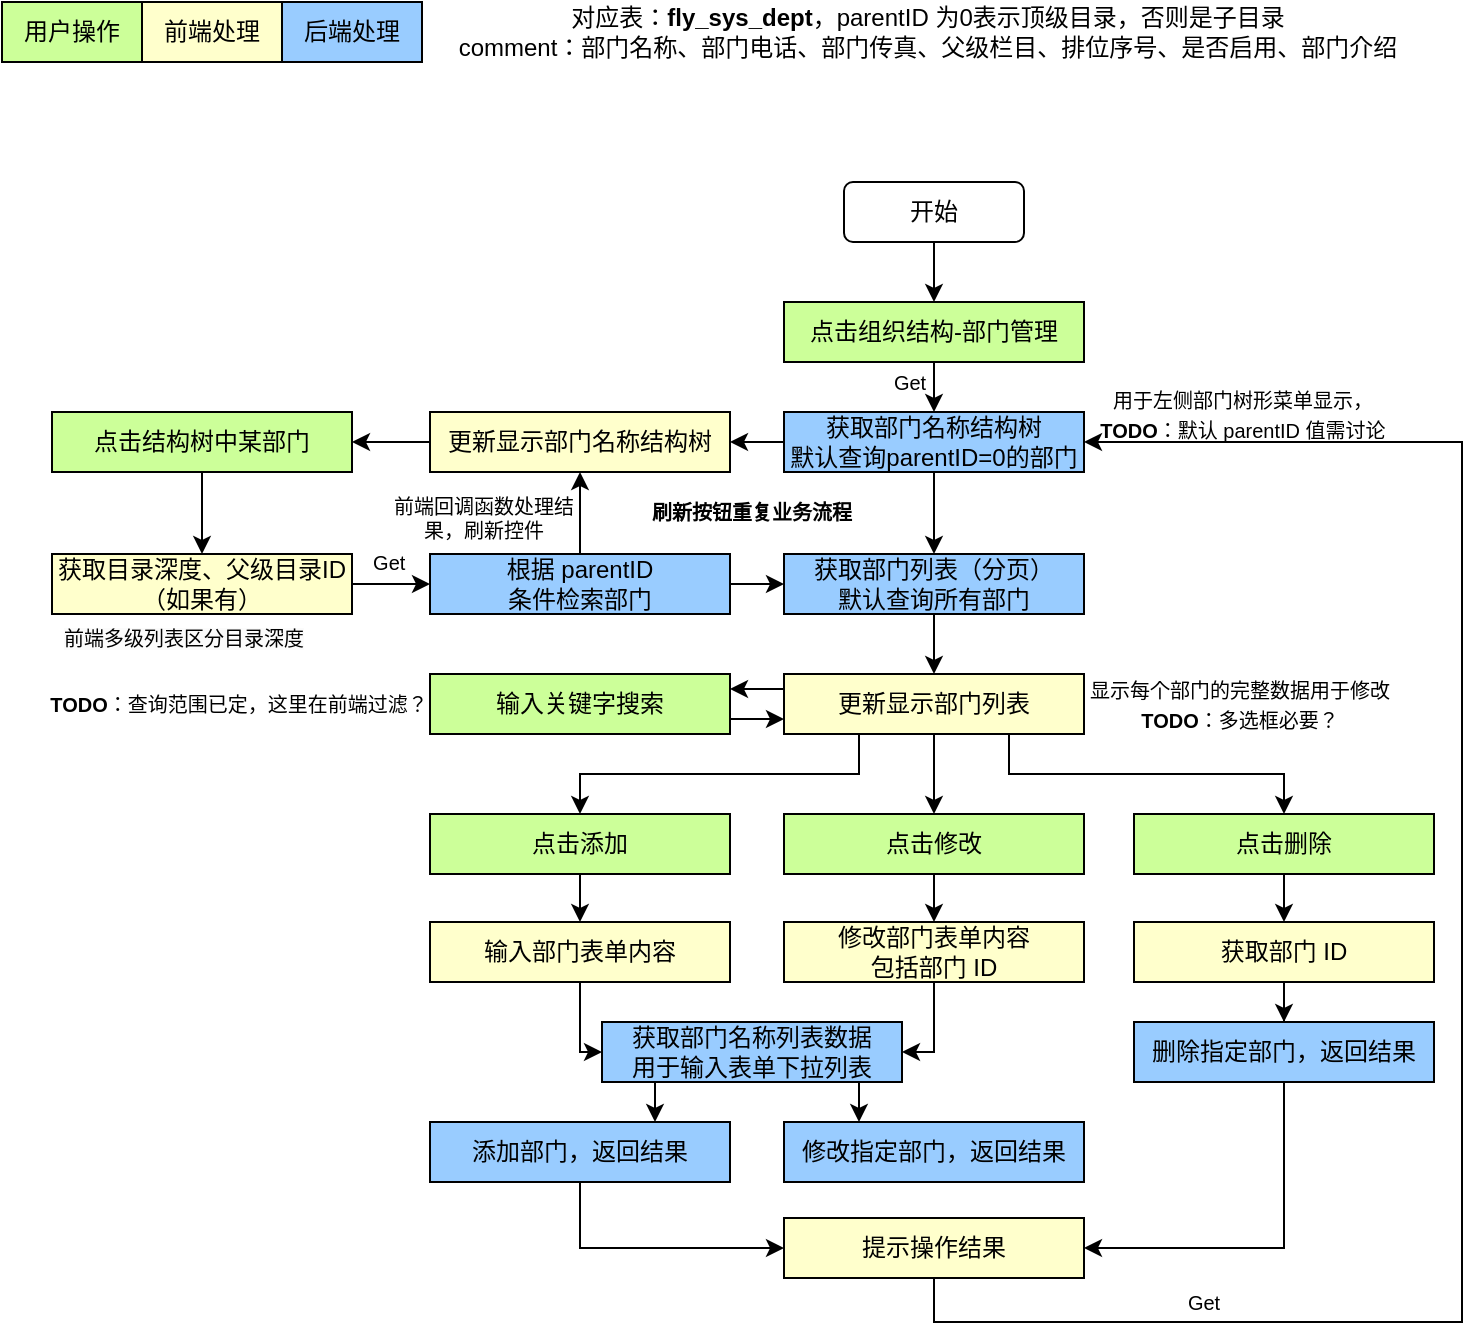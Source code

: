 <mxfile version="20.8.16" type="device"><diagram id="C5RBs43oDa-KdzZeNtuy" name="Page-1"><mxGraphModel dx="1460" dy="715" grid="1" gridSize="10" guides="1" tooltips="1" connect="1" arrows="1" fold="1" page="1" pageScale="1" pageWidth="827" pageHeight="1169" math="0" shadow="0"><root><mxCell id="WIyWlLk6GJQsqaUBKTNV-0"/><mxCell id="WIyWlLk6GJQsqaUBKTNV-1" parent="WIyWlLk6GJQsqaUBKTNV-0"/><mxCell id="jozBLo_p_kuNb7rQ-fd4-2" style="edgeStyle=orthogonalEdgeStyle;rounded=0;orthogonalLoop=1;jettySize=auto;html=1;exitX=0.5;exitY=1;exitDx=0;exitDy=0;entryX=0.5;entryY=0;entryDx=0;entryDy=0;" parent="WIyWlLk6GJQsqaUBKTNV-1" source="jozBLo_p_kuNb7rQ-fd4-0" target="jozBLo_p_kuNb7rQ-fd4-1" edge="1"><mxGeometry relative="1" as="geometry"/></mxCell><mxCell id="jozBLo_p_kuNb7rQ-fd4-0" value="开始" style="rounded=1;whiteSpace=wrap;html=1;" parent="WIyWlLk6GJQsqaUBKTNV-1" vertex="1"><mxGeometry x="421" y="90" width="90" height="30" as="geometry"/></mxCell><mxCell id="jozBLo_p_kuNb7rQ-fd4-72" style="edgeStyle=orthogonalEdgeStyle;rounded=0;orthogonalLoop=1;jettySize=auto;html=1;exitX=0.5;exitY=1;exitDx=0;exitDy=0;entryX=0.5;entryY=0;entryDx=0;entryDy=0;fontSize=10;" parent="WIyWlLk6GJQsqaUBKTNV-1" source="jozBLo_p_kuNb7rQ-fd4-1" target="jozBLo_p_kuNb7rQ-fd4-17" edge="1"><mxGeometry relative="1" as="geometry"/></mxCell><mxCell id="jozBLo_p_kuNb7rQ-fd4-1" value="点击组织结构-部门管理" style="rounded=0;whiteSpace=wrap;html=1;fillColor=#CCFF99;" parent="WIyWlLk6GJQsqaUBKTNV-1" vertex="1"><mxGeometry x="391" y="150" width="150" height="30" as="geometry"/></mxCell><mxCell id="jozBLo_p_kuNb7rQ-fd4-69" value="" style="edgeStyle=orthogonalEdgeStyle;rounded=0;orthogonalLoop=1;jettySize=auto;html=1;fontSize=10;" parent="WIyWlLk6GJQsqaUBKTNV-1" source="jozBLo_p_kuNb7rQ-fd4-4" target="jozBLo_p_kuNb7rQ-fd4-63" edge="1"><mxGeometry relative="1" as="geometry"/></mxCell><mxCell id="jozBLo_p_kuNb7rQ-fd4-4" value="获取部门列表（分页）&lt;br&gt;默认查询所有部门" style="rounded=0;whiteSpace=wrap;html=1;fillColor=#99CCFF;" parent="WIyWlLk6GJQsqaUBKTNV-1" vertex="1"><mxGeometry x="391" y="276" width="150" height="30" as="geometry"/></mxCell><mxCell id="jozBLo_p_kuNb7rQ-fd4-13" value="对应表：&lt;b&gt;fly_sys_dept&lt;/b&gt;，parentID 为0表示顶级目录，否则是子目录&lt;br&gt;comment：部门名称、部门电话、部门传真、父级栏目、排位序号、是否启用、部门介绍" style="text;html=1;strokeColor=none;fillColor=none;align=center;verticalAlign=middle;whiteSpace=wrap;rounded=0;" parent="WIyWlLk6GJQsqaUBKTNV-1" vertex="1"><mxGeometry x="210" width="506" height="30" as="geometry"/></mxCell><mxCell id="jozBLo_p_kuNb7rQ-fd4-77" style="edgeStyle=orthogonalEdgeStyle;rounded=0;orthogonalLoop=1;jettySize=auto;html=1;exitX=0.5;exitY=1;exitDx=0;exitDy=0;entryX=0.5;entryY=0;entryDx=0;entryDy=0;fontSize=10;" parent="WIyWlLk6GJQsqaUBKTNV-1" source="jozBLo_p_kuNb7rQ-fd4-17" target="jozBLo_p_kuNb7rQ-fd4-4" edge="1"><mxGeometry relative="1" as="geometry"/></mxCell><mxCell id="jozBLo_p_kuNb7rQ-fd4-81" style="edgeStyle=orthogonalEdgeStyle;rounded=0;orthogonalLoop=1;jettySize=auto;html=1;exitX=0;exitY=0.5;exitDx=0;exitDy=0;fontSize=10;" parent="WIyWlLk6GJQsqaUBKTNV-1" source="jozBLo_p_kuNb7rQ-fd4-17" target="jozBLo_p_kuNb7rQ-fd4-52" edge="1"><mxGeometry relative="1" as="geometry"/></mxCell><mxCell id="jozBLo_p_kuNb7rQ-fd4-17" value="获取部门名称结构树&lt;br&gt;默认查询parentID=0的部门" style="rounded=0;whiteSpace=wrap;html=1;fillColor=#99CCFF;" parent="WIyWlLk6GJQsqaUBKTNV-1" vertex="1"><mxGeometry x="391" y="205" width="150" height="30" as="geometry"/></mxCell><mxCell id="jozBLo_p_kuNb7rQ-fd4-38" value="&lt;font style=&quot;font-size: 10px;&quot;&gt;用于左侧部门树形菜单显示，&lt;br&gt;&lt;b&gt;TODO&lt;/b&gt;：默认 parentID 值需讨论&lt;br&gt;&lt;/font&gt;" style="text;html=1;strokeColor=none;fillColor=none;align=center;verticalAlign=middle;whiteSpace=wrap;rounded=0;" parent="WIyWlLk6GJQsqaUBKTNV-1" vertex="1"><mxGeometry x="541" y="180" width="159" height="52.5" as="geometry"/></mxCell><mxCell id="jozBLo_p_kuNb7rQ-fd4-45" value="" style="edgeStyle=orthogonalEdgeStyle;rounded=0;orthogonalLoop=1;jettySize=auto;html=1;" parent="WIyWlLk6GJQsqaUBKTNV-1" source="jozBLo_p_kuNb7rQ-fd4-41" target="jozBLo_p_kuNb7rQ-fd4-44" edge="1"><mxGeometry relative="1" as="geometry"/></mxCell><mxCell id="jozBLo_p_kuNb7rQ-fd4-41" value="点击结构树中某部门" style="rounded=0;whiteSpace=wrap;html=1;fillColor=#CCFF99;" parent="WIyWlLk6GJQsqaUBKTNV-1" vertex="1"><mxGeometry x="25" y="205" width="150" height="30" as="geometry"/></mxCell><mxCell id="jozBLo_p_kuNb7rQ-fd4-75" value="" style="edgeStyle=orthogonalEdgeStyle;rounded=0;orthogonalLoop=1;jettySize=auto;html=1;fontSize=10;" parent="WIyWlLk6GJQsqaUBKTNV-1" source="jozBLo_p_kuNb7rQ-fd4-44" target="jozBLo_p_kuNb7rQ-fd4-54" edge="1"><mxGeometry relative="1" as="geometry"/></mxCell><mxCell id="jozBLo_p_kuNb7rQ-fd4-44" value="获取目录深度、父级目录ID（如果有）" style="rounded=0;whiteSpace=wrap;html=1;fillColor=#FFFFCC;" parent="WIyWlLk6GJQsqaUBKTNV-1" vertex="1"><mxGeometry x="25" y="276" width="150" height="30" as="geometry"/></mxCell><mxCell id="jozBLo_p_kuNb7rQ-fd4-47" value="用户操作" style="rounded=0;whiteSpace=wrap;html=1;fillColor=#CCFF99;" parent="WIyWlLk6GJQsqaUBKTNV-1" vertex="1"><mxGeometry width="70" height="30" as="geometry"/></mxCell><mxCell id="jozBLo_p_kuNb7rQ-fd4-48" value="后端处理" style="rounded=0;whiteSpace=wrap;html=1;fillColor=#99CCFF;" parent="WIyWlLk6GJQsqaUBKTNV-1" vertex="1"><mxGeometry x="140" width="70" height="30" as="geometry"/></mxCell><mxCell id="jozBLo_p_kuNb7rQ-fd4-49" value="前端处理" style="rounded=0;whiteSpace=wrap;html=1;fillColor=#FFFFCC;" parent="WIyWlLk6GJQsqaUBKTNV-1" vertex="1"><mxGeometry x="70" width="70" height="30" as="geometry"/></mxCell><mxCell id="jozBLo_p_kuNb7rQ-fd4-74" value="" style="edgeStyle=orthogonalEdgeStyle;rounded=0;orthogonalLoop=1;jettySize=auto;html=1;fontSize=10;" parent="WIyWlLk6GJQsqaUBKTNV-1" source="jozBLo_p_kuNb7rQ-fd4-52" target="jozBLo_p_kuNb7rQ-fd4-41" edge="1"><mxGeometry relative="1" as="geometry"/></mxCell><mxCell id="jozBLo_p_kuNb7rQ-fd4-52" value="更新显示部门名称结构树" style="rounded=0;whiteSpace=wrap;html=1;fillColor=#FFFFCC;" parent="WIyWlLk6GJQsqaUBKTNV-1" vertex="1"><mxGeometry x="214" y="205" width="150" height="30" as="geometry"/></mxCell><mxCell id="jozBLo_p_kuNb7rQ-fd4-55" value="" style="edgeStyle=orthogonalEdgeStyle;rounded=0;orthogonalLoop=1;jettySize=auto;html=1;fontSize=10;entryX=0.5;entryY=1;entryDx=0;entryDy=0;" parent="WIyWlLk6GJQsqaUBKTNV-1" source="jozBLo_p_kuNb7rQ-fd4-54" target="jozBLo_p_kuNb7rQ-fd4-52" edge="1"><mxGeometry relative="1" as="geometry"/></mxCell><mxCell id="jozBLo_p_kuNb7rQ-fd4-82" value="" style="edgeStyle=orthogonalEdgeStyle;rounded=0;orthogonalLoop=1;jettySize=auto;html=1;fontSize=10;" parent="WIyWlLk6GJQsqaUBKTNV-1" source="jozBLo_p_kuNb7rQ-fd4-54" target="jozBLo_p_kuNb7rQ-fd4-4" edge="1"><mxGeometry relative="1" as="geometry"/></mxCell><mxCell id="jozBLo_p_kuNb7rQ-fd4-54" value="根据 parentID &lt;br&gt;条件检索部门" style="rounded=0;whiteSpace=wrap;html=1;fillColor=#99CCFF;" parent="WIyWlLk6GJQsqaUBKTNV-1" vertex="1"><mxGeometry x="214" y="276" width="150" height="30" as="geometry"/></mxCell><mxCell id="jozBLo_p_kuNb7rQ-fd4-57" value="Get&amp;nbsp;" style="text;html=1;strokeColor=none;fillColor=none;align=center;verticalAlign=middle;whiteSpace=wrap;rounded=0;fontSize=10;" parent="WIyWlLk6GJQsqaUBKTNV-1" vertex="1"><mxGeometry x="160" y="270" width="70" height="20" as="geometry"/></mxCell><mxCell id="jozBLo_p_kuNb7rQ-fd4-58" value="Get" style="text;html=1;strokeColor=none;fillColor=none;align=center;verticalAlign=middle;whiteSpace=wrap;rounded=0;fontSize=10;" parent="WIyWlLk6GJQsqaUBKTNV-1" vertex="1"><mxGeometry x="419" y="180" width="70" height="20" as="geometry"/></mxCell><mxCell id="jozBLo_p_kuNb7rQ-fd4-59" value="前端回调函数处理结果，刷新控件" style="text;html=1;strokeColor=none;fillColor=none;align=center;verticalAlign=middle;whiteSpace=wrap;rounded=0;fontSize=10;" parent="WIyWlLk6GJQsqaUBKTNV-1" vertex="1"><mxGeometry x="191" y="243" width="100" height="30" as="geometry"/></mxCell><mxCell id="jozBLo_p_kuNb7rQ-fd4-60" value="&lt;span style=&quot;color: rgb(0, 0, 0); font-family: Helvetica; font-size: 10px; font-style: normal; font-variant-ligatures: normal; font-variant-caps: normal; font-weight: 400; letter-spacing: normal; orphans: 2; text-align: center; text-indent: 0px; text-transform: none; widows: 2; word-spacing: 0px; -webkit-text-stroke-width: 0px; background-color: rgb(251, 251, 251); text-decoration-thickness: initial; text-decoration-style: initial; text-decoration-color: initial; float: none; display: inline !important;&quot;&gt;前端多级列表区分目录深度&lt;/span&gt;" style="text;whiteSpace=wrap;html=1;fontSize=10;" parent="WIyWlLk6GJQsqaUBKTNV-1" vertex="1"><mxGeometry x="29" y="306" width="150" height="27" as="geometry"/></mxCell><mxCell id="jozBLo_p_kuNb7rQ-fd4-61" value="&lt;font style=&quot;font-size: 10px;&quot;&gt;显示每个部门的完整数据用于修改&lt;br&gt;&lt;b&gt;TODO&lt;/b&gt;：多选框必要？&lt;br&gt;&lt;/font&gt;" style="text;html=1;strokeColor=none;fillColor=none;align=center;verticalAlign=middle;whiteSpace=wrap;rounded=0;" parent="WIyWlLk6GJQsqaUBKTNV-1" vertex="1"><mxGeometry x="541" y="338.5" width="156" height="25" as="geometry"/></mxCell><mxCell id="jozBLo_p_kuNb7rQ-fd4-88" style="edgeStyle=orthogonalEdgeStyle;rounded=0;orthogonalLoop=1;jettySize=auto;html=1;exitX=0;exitY=0.25;exitDx=0;exitDy=0;entryX=1;entryY=0.25;entryDx=0;entryDy=0;fontSize=10;" parent="WIyWlLk6GJQsqaUBKTNV-1" source="jozBLo_p_kuNb7rQ-fd4-63" target="jozBLo_p_kuNb7rQ-fd4-83" edge="1"><mxGeometry relative="1" as="geometry"/></mxCell><mxCell id="jozBLo_p_kuNb7rQ-fd4-91" value="" style="edgeStyle=orthogonalEdgeStyle;rounded=0;orthogonalLoop=1;jettySize=auto;html=1;fontSize=10;" parent="WIyWlLk6GJQsqaUBKTNV-1" source="jozBLo_p_kuNb7rQ-fd4-63" target="jozBLo_p_kuNb7rQ-fd4-87" edge="1"><mxGeometry relative="1" as="geometry"/></mxCell><mxCell id="jozBLo_p_kuNb7rQ-fd4-92" style="edgeStyle=orthogonalEdgeStyle;rounded=0;orthogonalLoop=1;jettySize=auto;html=1;exitX=0.25;exitY=1;exitDx=0;exitDy=0;entryX=0.5;entryY=0;entryDx=0;entryDy=0;fontSize=10;" parent="WIyWlLk6GJQsqaUBKTNV-1" source="jozBLo_p_kuNb7rQ-fd4-63" target="jozBLo_p_kuNb7rQ-fd4-84" edge="1"><mxGeometry relative="1" as="geometry"/></mxCell><mxCell id="jozBLo_p_kuNb7rQ-fd4-93" style="edgeStyle=orthogonalEdgeStyle;rounded=0;orthogonalLoop=1;jettySize=auto;html=1;exitX=0.75;exitY=1;exitDx=0;exitDy=0;entryX=0.5;entryY=0;entryDx=0;entryDy=0;fontSize=10;" parent="WIyWlLk6GJQsqaUBKTNV-1" source="jozBLo_p_kuNb7rQ-fd4-63" target="jozBLo_p_kuNb7rQ-fd4-86" edge="1"><mxGeometry relative="1" as="geometry"/></mxCell><mxCell id="jozBLo_p_kuNb7rQ-fd4-63" value="更新显示部门列表" style="rounded=0;whiteSpace=wrap;html=1;fillColor=#FFFFCC;" parent="WIyWlLk6GJQsqaUBKTNV-1" vertex="1"><mxGeometry x="391" y="336" width="150" height="30" as="geometry"/></mxCell><mxCell id="jozBLo_p_kuNb7rQ-fd4-89" style="edgeStyle=orthogonalEdgeStyle;rounded=0;orthogonalLoop=1;jettySize=auto;html=1;exitX=1;exitY=0.75;exitDx=0;exitDy=0;entryX=0;entryY=0.75;entryDx=0;entryDy=0;fontSize=10;" parent="WIyWlLk6GJQsqaUBKTNV-1" source="jozBLo_p_kuNb7rQ-fd4-83" target="jozBLo_p_kuNb7rQ-fd4-63" edge="1"><mxGeometry relative="1" as="geometry"/></mxCell><mxCell id="jozBLo_p_kuNb7rQ-fd4-83" value="输入关键字搜索" style="rounded=0;whiteSpace=wrap;html=1;fillColor=#CCFF99;" parent="WIyWlLk6GJQsqaUBKTNV-1" vertex="1"><mxGeometry x="214" y="336" width="150" height="30" as="geometry"/></mxCell><mxCell id="jozBLo_p_kuNb7rQ-fd4-95" value="" style="edgeStyle=orthogonalEdgeStyle;rounded=0;orthogonalLoop=1;jettySize=auto;html=1;fontSize=10;" parent="WIyWlLk6GJQsqaUBKTNV-1" source="jozBLo_p_kuNb7rQ-fd4-84" target="jozBLo_p_kuNb7rQ-fd4-94" edge="1"><mxGeometry relative="1" as="geometry"/></mxCell><mxCell id="jozBLo_p_kuNb7rQ-fd4-84" value="点击添加" style="rounded=0;whiteSpace=wrap;html=1;fillColor=#CCFF99;" parent="WIyWlLk6GJQsqaUBKTNV-1" vertex="1"><mxGeometry x="214" y="406" width="150" height="30" as="geometry"/></mxCell><mxCell id="jozBLo_p_kuNb7rQ-fd4-85" value="刷新按钮重复业务流程" style="text;html=1;strokeColor=none;fillColor=none;align=center;verticalAlign=middle;whiteSpace=wrap;rounded=0;fontSize=10;fontStyle=1" parent="WIyWlLk6GJQsqaUBKTNV-1" vertex="1"><mxGeometry x="320" y="240" width="110" height="30" as="geometry"/></mxCell><mxCell id="jozBLo_p_kuNb7rQ-fd4-99" value="" style="edgeStyle=orthogonalEdgeStyle;rounded=0;orthogonalLoop=1;jettySize=auto;html=1;fontSize=10;" parent="WIyWlLk6GJQsqaUBKTNV-1" source="jozBLo_p_kuNb7rQ-fd4-86" target="jozBLo_p_kuNb7rQ-fd4-98" edge="1"><mxGeometry relative="1" as="geometry"/></mxCell><mxCell id="jozBLo_p_kuNb7rQ-fd4-86" value="点击删除" style="rounded=0;whiteSpace=wrap;html=1;fillColor=#CCFF99;" parent="WIyWlLk6GJQsqaUBKTNV-1" vertex="1"><mxGeometry x="566" y="406" width="150" height="30" as="geometry"/></mxCell><mxCell id="jozBLo_p_kuNb7rQ-fd4-97" value="" style="edgeStyle=orthogonalEdgeStyle;rounded=0;orthogonalLoop=1;jettySize=auto;html=1;fontSize=10;" parent="WIyWlLk6GJQsqaUBKTNV-1" source="jozBLo_p_kuNb7rQ-fd4-87" target="jozBLo_p_kuNb7rQ-fd4-96" edge="1"><mxGeometry relative="1" as="geometry"/></mxCell><mxCell id="jozBLo_p_kuNb7rQ-fd4-87" value="点击修改" style="rounded=0;whiteSpace=wrap;html=1;fillColor=#CCFF99;" parent="WIyWlLk6GJQsqaUBKTNV-1" vertex="1"><mxGeometry x="391" y="406" width="150" height="30" as="geometry"/></mxCell><mxCell id="jozBLo_p_kuNb7rQ-fd4-90" value="&lt;b&gt;TODO&lt;/b&gt;：查询范围已定，这里在前端过滤？" style="text;html=1;strokeColor=none;fillColor=none;align=center;verticalAlign=middle;whiteSpace=wrap;rounded=0;fontSize=10;" parent="WIyWlLk6GJQsqaUBKTNV-1" vertex="1"><mxGeometry x="23" y="336" width="191" height="30" as="geometry"/></mxCell><mxCell id="OWqSM4pynxeBm-KPiONH-9" style="edgeStyle=orthogonalEdgeStyle;rounded=0;orthogonalLoop=1;jettySize=auto;html=1;exitX=0.5;exitY=1;exitDx=0;exitDy=0;entryX=0;entryY=0.5;entryDx=0;entryDy=0;" parent="WIyWlLk6GJQsqaUBKTNV-1" source="jozBLo_p_kuNb7rQ-fd4-94" target="OWqSM4pynxeBm-KPiONH-0" edge="1"><mxGeometry relative="1" as="geometry"><Array as="points"><mxPoint x="289" y="525"/></Array></mxGeometry></mxCell><mxCell id="jozBLo_p_kuNb7rQ-fd4-94" value="输入部门表单内容" style="rounded=0;whiteSpace=wrap;html=1;fillColor=#FFFFCC;" parent="WIyWlLk6GJQsqaUBKTNV-1" vertex="1"><mxGeometry x="214" y="460" width="150" height="30" as="geometry"/></mxCell><mxCell id="OWqSM4pynxeBm-KPiONH-8" style="edgeStyle=orthogonalEdgeStyle;rounded=0;orthogonalLoop=1;jettySize=auto;html=1;exitX=0.5;exitY=1;exitDx=0;exitDy=0;entryX=1;entryY=0.5;entryDx=0;entryDy=0;" parent="WIyWlLk6GJQsqaUBKTNV-1" source="jozBLo_p_kuNb7rQ-fd4-96" target="OWqSM4pynxeBm-KPiONH-0" edge="1"><mxGeometry relative="1" as="geometry"><Array as="points"><mxPoint x="466" y="525"/></Array></mxGeometry></mxCell><mxCell id="jozBLo_p_kuNb7rQ-fd4-96" value="修改部门表单内容&lt;br&gt;包括部门 ID" style="rounded=0;whiteSpace=wrap;html=1;fillColor=#FFFFCC;" parent="WIyWlLk6GJQsqaUBKTNV-1" vertex="1"><mxGeometry x="391" y="460" width="150" height="30" as="geometry"/></mxCell><mxCell id="jozBLo_p_kuNb7rQ-fd4-109" value="" style="edgeStyle=orthogonalEdgeStyle;rounded=0;orthogonalLoop=1;jettySize=auto;html=1;fontSize=10;" parent="WIyWlLk6GJQsqaUBKTNV-1" source="jozBLo_p_kuNb7rQ-fd4-98" target="jozBLo_p_kuNb7rQ-fd4-107" edge="1"><mxGeometry relative="1" as="geometry"/></mxCell><mxCell id="jozBLo_p_kuNb7rQ-fd4-98" value="获取部门 ID" style="rounded=0;whiteSpace=wrap;html=1;fillColor=#FFFFCC;" parent="WIyWlLk6GJQsqaUBKTNV-1" vertex="1"><mxGeometry x="566" y="460" width="150" height="30" as="geometry"/></mxCell><mxCell id="OWqSM4pynxeBm-KPiONH-14" style="edgeStyle=orthogonalEdgeStyle;rounded=0;orthogonalLoop=1;jettySize=auto;html=1;exitX=0.5;exitY=1;exitDx=0;exitDy=0;entryX=0;entryY=0.5;entryDx=0;entryDy=0;" parent="WIyWlLk6GJQsqaUBKTNV-1" source="jozBLo_p_kuNb7rQ-fd4-100" target="jozBLo_p_kuNb7rQ-fd4-102" edge="1"><mxGeometry relative="1" as="geometry"/></mxCell><mxCell id="jozBLo_p_kuNb7rQ-fd4-100" value="添加部门，返回结果" style="rounded=0;whiteSpace=wrap;html=1;fillColor=#99CCFF;" parent="WIyWlLk6GJQsqaUBKTNV-1" vertex="1"><mxGeometry x="214" y="560" width="150" height="30" as="geometry"/></mxCell><mxCell id="jozBLo_p_kuNb7rQ-fd4-110" style="edgeStyle=orthogonalEdgeStyle;rounded=0;orthogonalLoop=1;jettySize=auto;html=1;exitX=0.5;exitY=1;exitDx=0;exitDy=0;fontSize=10;" parent="WIyWlLk6GJQsqaUBKTNV-1" source="jozBLo_p_kuNb7rQ-fd4-102" edge="1"><mxGeometry relative="1" as="geometry"><mxPoint x="541" y="220" as="targetPoint"/><Array as="points"><mxPoint x="466" y="660"/><mxPoint x="730" y="660"/><mxPoint x="730" y="220"/></Array></mxGeometry></mxCell><mxCell id="jozBLo_p_kuNb7rQ-fd4-102" value="提示操作结果" style="rounded=0;whiteSpace=wrap;html=1;fillColor=#FFFFCC;" parent="WIyWlLk6GJQsqaUBKTNV-1" vertex="1"><mxGeometry x="391" y="608" width="150" height="30" as="geometry"/></mxCell><mxCell id="jozBLo_p_kuNb7rQ-fd4-104" value="修改指定部门，返回结果" style="rounded=0;whiteSpace=wrap;html=1;fillColor=#99CCFF;" parent="WIyWlLk6GJQsqaUBKTNV-1" vertex="1"><mxGeometry x="391" y="560" width="150" height="30" as="geometry"/></mxCell><mxCell id="jozBLo_p_kuNb7rQ-fd4-108" style="edgeStyle=orthogonalEdgeStyle;rounded=0;orthogonalLoop=1;jettySize=auto;html=1;exitX=0.5;exitY=1;exitDx=0;exitDy=0;entryX=1;entryY=0.5;entryDx=0;entryDy=0;fontSize=10;" parent="WIyWlLk6GJQsqaUBKTNV-1" source="jozBLo_p_kuNb7rQ-fd4-107" target="jozBLo_p_kuNb7rQ-fd4-102" edge="1"><mxGeometry relative="1" as="geometry"/></mxCell><mxCell id="jozBLo_p_kuNb7rQ-fd4-107" value="删除指定部门，返回结果" style="rounded=0;whiteSpace=wrap;html=1;fillColor=#99CCFF;" parent="WIyWlLk6GJQsqaUBKTNV-1" vertex="1"><mxGeometry x="566" y="510" width="150" height="30" as="geometry"/></mxCell><mxCell id="jozBLo_p_kuNb7rQ-fd4-111" value="Get" style="text;html=1;strokeColor=none;fillColor=none;align=center;verticalAlign=middle;whiteSpace=wrap;rounded=0;fontSize=10;" parent="WIyWlLk6GJQsqaUBKTNV-1" vertex="1"><mxGeometry x="566" y="640" width="70" height="20" as="geometry"/></mxCell><mxCell id="OWqSM4pynxeBm-KPiONH-12" style="edgeStyle=orthogonalEdgeStyle;rounded=0;orthogonalLoop=1;jettySize=auto;html=1;exitX=0.25;exitY=1;exitDx=0;exitDy=0;entryX=0.75;entryY=0;entryDx=0;entryDy=0;" parent="WIyWlLk6GJQsqaUBKTNV-1" source="OWqSM4pynxeBm-KPiONH-0" target="jozBLo_p_kuNb7rQ-fd4-100" edge="1"><mxGeometry relative="1" as="geometry"/></mxCell><mxCell id="OWqSM4pynxeBm-KPiONH-13" style="edgeStyle=orthogonalEdgeStyle;rounded=0;orthogonalLoop=1;jettySize=auto;html=1;exitX=0.75;exitY=1;exitDx=0;exitDy=0;entryX=0.25;entryY=0;entryDx=0;entryDy=0;" parent="WIyWlLk6GJQsqaUBKTNV-1" source="OWqSM4pynxeBm-KPiONH-0" target="jozBLo_p_kuNb7rQ-fd4-104" edge="1"><mxGeometry relative="1" as="geometry"/></mxCell><mxCell id="OWqSM4pynxeBm-KPiONH-0" value="获取部门名称列表数据&lt;br&gt;用于输入表单下拉列表" style="rounded=0;whiteSpace=wrap;html=1;fillColor=#99CCFF;" parent="WIyWlLk6GJQsqaUBKTNV-1" vertex="1"><mxGeometry x="300" y="510" width="150" height="30" as="geometry"/></mxCell></root></mxGraphModel></diagram></mxfile>